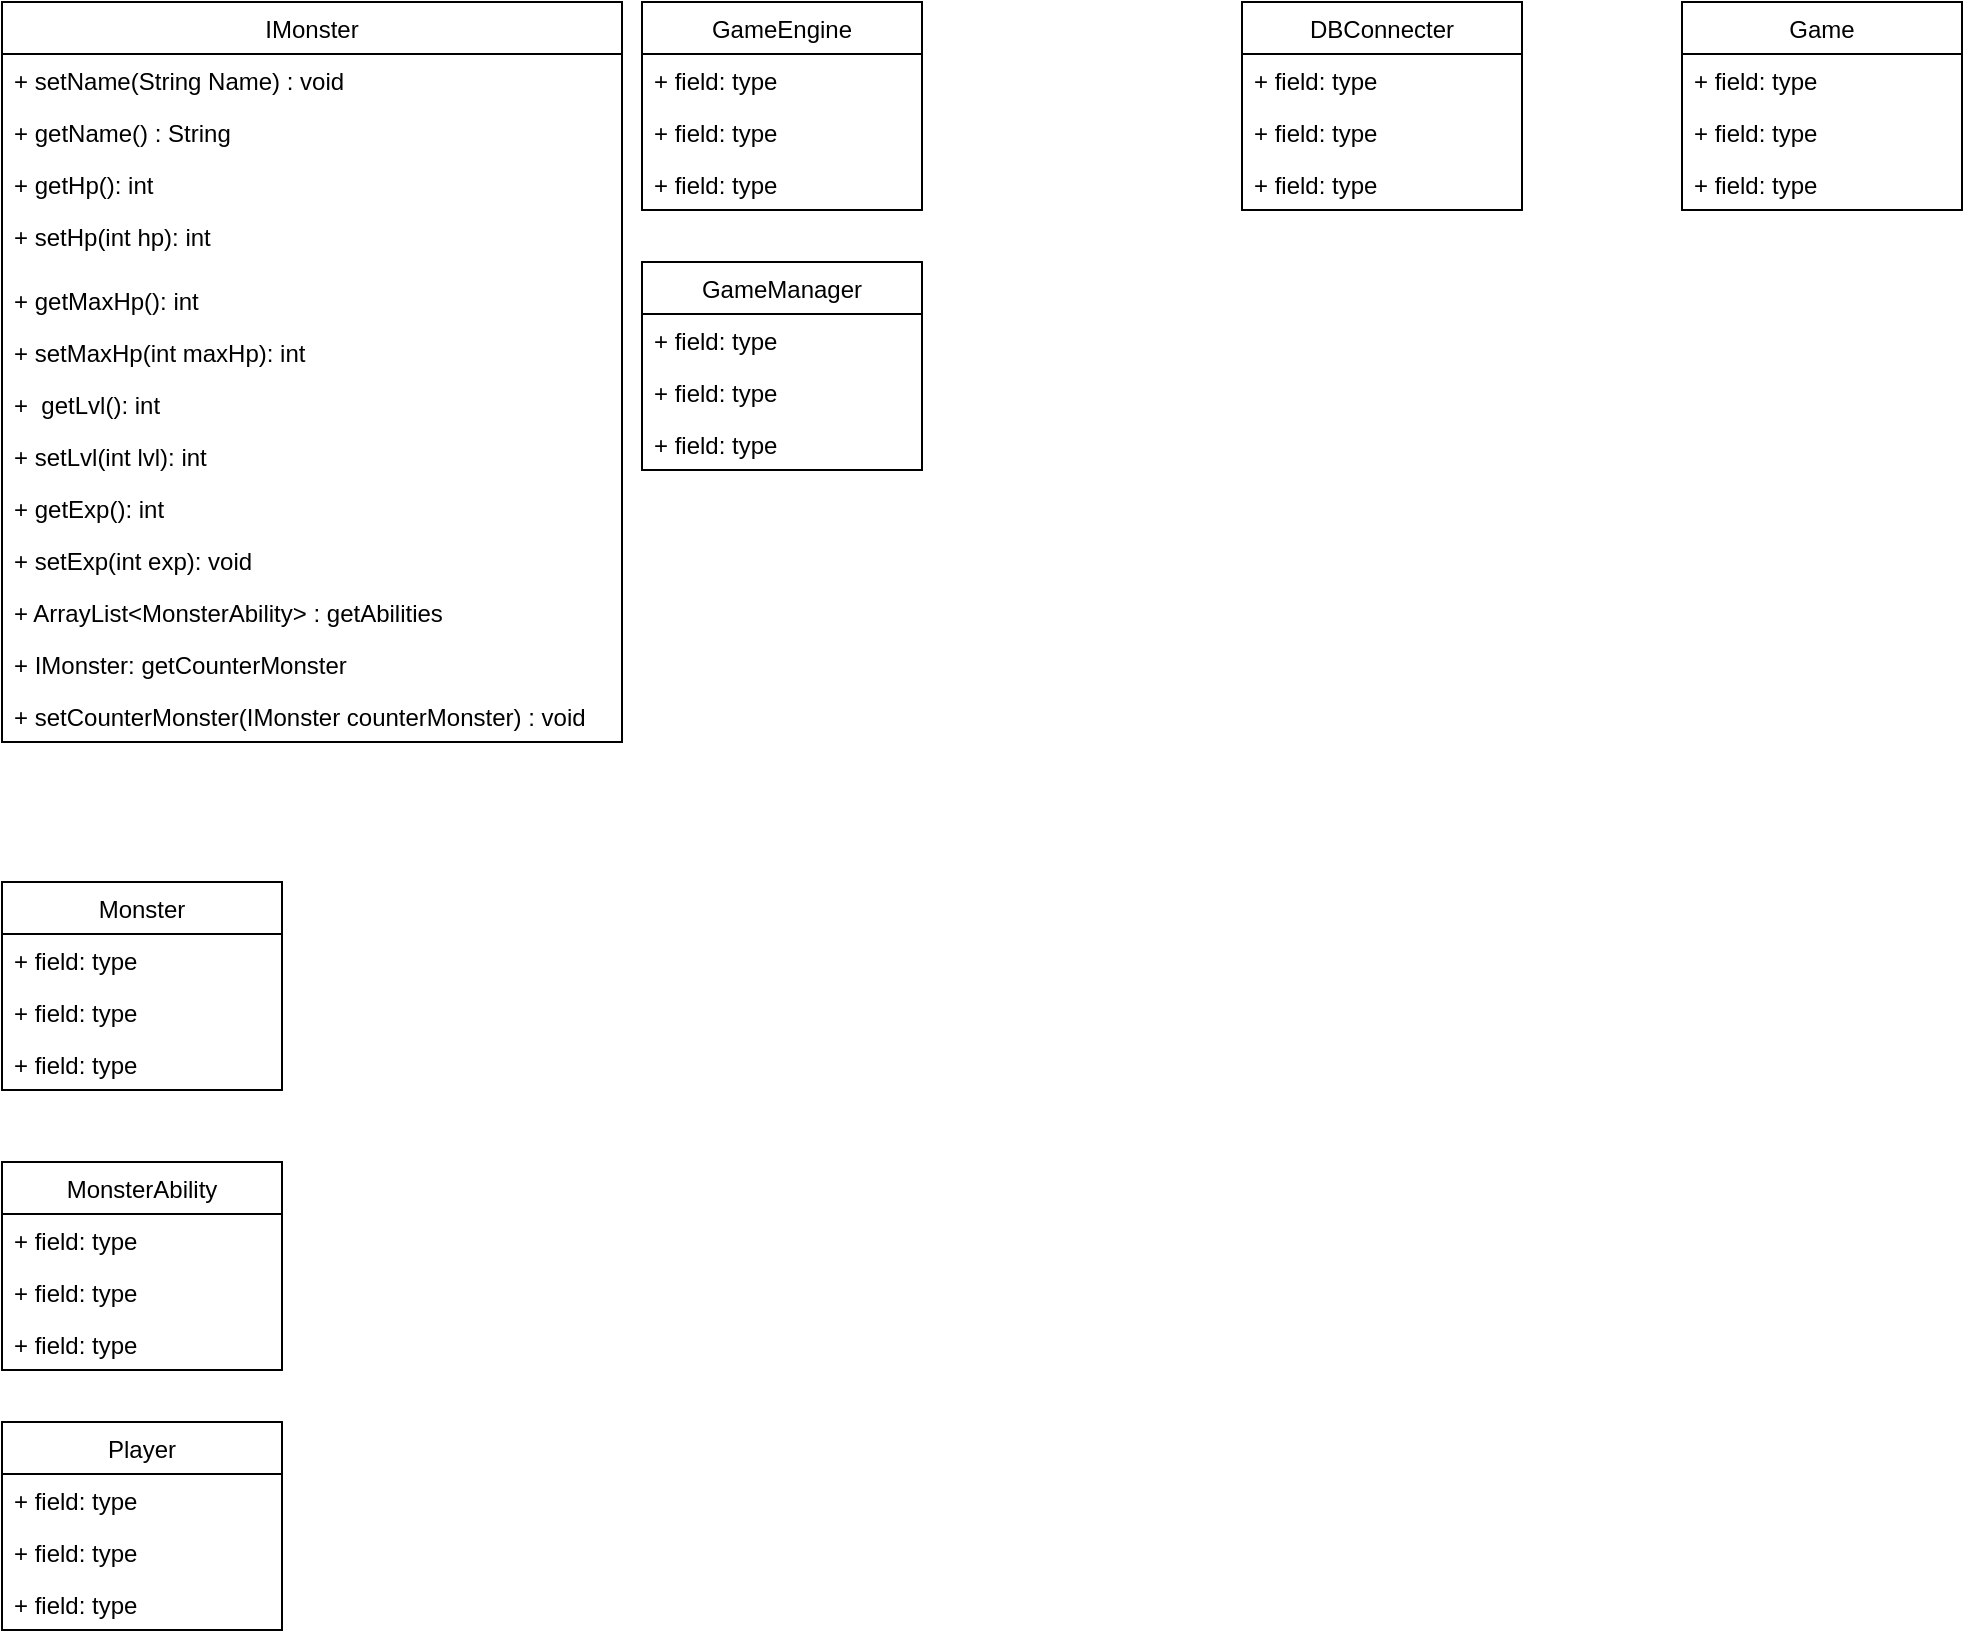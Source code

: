 <mxfile version="14.4.9" type="github"><diagram name="Page-1" id="e7e014a7-5840-1c2e-5031-d8a46d1fe8dd"><mxGraphModel dx="1381" dy="795" grid="1" gridSize="10" guides="1" tooltips="1" connect="1" arrows="1" fold="1" page="1" pageScale="1" pageWidth="1169" pageHeight="826" background="#ffffff" math="0" shadow="0"><root><mxCell id="0"/><mxCell id="1" parent="0"/><mxCell id="jyReau7GqIy-8ammTbzi-41" value="Monster" style="swimlane;fontStyle=0;childLayout=stackLayout;horizontal=1;startSize=26;fillColor=none;horizontalStack=0;resizeParent=1;resizeParentMax=0;resizeLast=0;collapsible=1;marginBottom=0;" parent="1" vertex="1"><mxGeometry x="80" y="480" width="140" height="104" as="geometry"/></mxCell><mxCell id="jyReau7GqIy-8ammTbzi-42" value="+ field: type" style="text;strokeColor=none;fillColor=none;align=left;verticalAlign=top;spacingLeft=4;spacingRight=4;overflow=hidden;rotatable=0;points=[[0,0.5],[1,0.5]];portConstraint=eastwest;" parent="jyReau7GqIy-8ammTbzi-41" vertex="1"><mxGeometry y="26" width="140" height="26" as="geometry"/></mxCell><mxCell id="jyReau7GqIy-8ammTbzi-43" value="+ field: type" style="text;strokeColor=none;fillColor=none;align=left;verticalAlign=top;spacingLeft=4;spacingRight=4;overflow=hidden;rotatable=0;points=[[0,0.5],[1,0.5]];portConstraint=eastwest;" parent="jyReau7GqIy-8ammTbzi-41" vertex="1"><mxGeometry y="52" width="140" height="26" as="geometry"/></mxCell><mxCell id="jyReau7GqIy-8ammTbzi-44" value="+ field: type" style="text;strokeColor=none;fillColor=none;align=left;verticalAlign=top;spacingLeft=4;spacingRight=4;overflow=hidden;rotatable=0;points=[[0,0.5],[1,0.5]];portConstraint=eastwest;" parent="jyReau7GqIy-8ammTbzi-41" vertex="1"><mxGeometry y="78" width="140" height="26" as="geometry"/></mxCell><mxCell id="jyReau7GqIy-8ammTbzi-45" value="IMonster" style="swimlane;fontStyle=0;childLayout=stackLayout;horizontal=1;startSize=26;fillColor=none;horizontalStack=0;resizeParent=1;resizeParentMax=0;resizeLast=0;collapsible=1;marginBottom=0;" parent="1" vertex="1"><mxGeometry x="80" y="40" width="310" height="370" as="geometry"/></mxCell><mxCell id="jyReau7GqIy-8ammTbzi-46" value="+ setName(String Name) : void" style="text;strokeColor=none;fillColor=none;align=left;verticalAlign=top;spacingLeft=4;spacingRight=4;overflow=hidden;rotatable=0;points=[[0,0.5],[1,0.5]];portConstraint=eastwest;" parent="jyReau7GqIy-8ammTbzi-45" vertex="1"><mxGeometry y="26" width="310" height="26" as="geometry"/></mxCell><mxCell id="jyReau7GqIy-8ammTbzi-47" value="+ getName() : String" style="text;strokeColor=none;fillColor=none;align=left;verticalAlign=top;spacingLeft=4;spacingRight=4;overflow=hidden;rotatable=0;points=[[0,0.5],[1,0.5]];portConstraint=eastwest;" parent="jyReau7GqIy-8ammTbzi-45" vertex="1"><mxGeometry y="52" width="310" height="26" as="geometry"/></mxCell><mxCell id="jyReau7GqIy-8ammTbzi-48" value="+ getHp(): int" style="text;strokeColor=none;fillColor=none;align=left;verticalAlign=top;spacingLeft=4;spacingRight=4;overflow=hidden;rotatable=0;points=[[0,0.5],[1,0.5]];portConstraint=eastwest;" parent="jyReau7GqIy-8ammTbzi-45" vertex="1"><mxGeometry y="78" width="310" height="26" as="geometry"/></mxCell><mxCell id="jyReau7GqIy-8ammTbzi-77" value="+ setHp(int hp): int" style="text;strokeColor=none;fillColor=none;align=left;verticalAlign=top;spacingLeft=4;spacingRight=4;overflow=hidden;rotatable=0;points=[[0,0.5],[1,0.5]];portConstraint=eastwest;" parent="jyReau7GqIy-8ammTbzi-45" vertex="1"><mxGeometry y="104" width="310" height="32" as="geometry"/></mxCell><mxCell id="jyReau7GqIy-8ammTbzi-78" value="+ getMaxHp(): int" style="text;strokeColor=none;fillColor=none;align=left;verticalAlign=top;spacingLeft=4;spacingRight=4;overflow=hidden;rotatable=0;points=[[0,0.5],[1,0.5]];portConstraint=eastwest;" parent="jyReau7GqIy-8ammTbzi-45" vertex="1"><mxGeometry y="136" width="310" height="26" as="geometry"/></mxCell><mxCell id="jyReau7GqIy-8ammTbzi-79" value="+ setMaxHp(int maxHp): int " style="text;strokeColor=none;fillColor=none;align=left;verticalAlign=top;spacingLeft=4;spacingRight=4;overflow=hidden;rotatable=0;points=[[0,0.5],[1,0.5]];portConstraint=eastwest;" parent="jyReau7GqIy-8ammTbzi-45" vertex="1"><mxGeometry y="162" width="310" height="26" as="geometry"/></mxCell><mxCell id="jyReau7GqIy-8ammTbzi-80" value="+  getLvl(): int" style="text;strokeColor=none;fillColor=none;align=left;verticalAlign=top;spacingLeft=4;spacingRight=4;overflow=hidden;rotatable=0;points=[[0,0.5],[1,0.5]];portConstraint=eastwest;" parent="jyReau7GqIy-8ammTbzi-45" vertex="1"><mxGeometry y="188" width="310" height="26" as="geometry"/></mxCell><mxCell id="jyReau7GqIy-8ammTbzi-81" value="+ setLvl(int lvl): int" style="text;strokeColor=none;fillColor=none;align=left;verticalAlign=top;spacingLeft=4;spacingRight=4;overflow=hidden;rotatable=0;points=[[0,0.5],[1,0.5]];portConstraint=eastwest;" parent="jyReau7GqIy-8ammTbzi-45" vertex="1"><mxGeometry y="214" width="310" height="26" as="geometry"/></mxCell><mxCell id="jyReau7GqIy-8ammTbzi-82" value="+ getExp(): int" style="text;strokeColor=none;fillColor=none;align=left;verticalAlign=top;spacingLeft=4;spacingRight=4;overflow=hidden;rotatable=0;points=[[0,0.5],[1,0.5]];portConstraint=eastwest;" parent="jyReau7GqIy-8ammTbzi-45" vertex="1"><mxGeometry y="240" width="310" height="26" as="geometry"/></mxCell><mxCell id="jyReau7GqIy-8ammTbzi-83" value="+ setExp(int exp): void" style="text;strokeColor=none;fillColor=none;align=left;verticalAlign=top;spacingLeft=4;spacingRight=4;overflow=hidden;rotatable=0;points=[[0,0.5],[1,0.5]];portConstraint=eastwest;" parent="jyReau7GqIy-8ammTbzi-45" vertex="1"><mxGeometry y="266" width="310" height="26" as="geometry"/></mxCell><mxCell id="jyReau7GqIy-8ammTbzi-84" value="+ ArrayList&lt;MonsterAbility&gt; : getAbilities" style="text;strokeColor=none;fillColor=none;align=left;verticalAlign=top;spacingLeft=4;spacingRight=4;overflow=hidden;rotatable=0;points=[[0,0.5],[1,0.5]];portConstraint=eastwest;" parent="jyReau7GqIy-8ammTbzi-45" vertex="1"><mxGeometry y="292" width="310" height="26" as="geometry"/></mxCell><mxCell id="jyReau7GqIy-8ammTbzi-85" value="+ IMonster: getCounterMonster" style="text;strokeColor=none;fillColor=none;align=left;verticalAlign=top;spacingLeft=4;spacingRight=4;overflow=hidden;rotatable=0;points=[[0,0.5],[1,0.5]];portConstraint=eastwest;" parent="jyReau7GqIy-8ammTbzi-45" vertex="1"><mxGeometry y="318" width="310" height="26" as="geometry"/></mxCell><mxCell id="jyReau7GqIy-8ammTbzi-86" value="+ setCounterMonster(IMonster counterMonster) : void" style="text;strokeColor=none;fillColor=none;align=left;verticalAlign=top;spacingLeft=4;spacingRight=4;overflow=hidden;rotatable=0;points=[[0,0.5],[1,0.5]];portConstraint=eastwest;" parent="jyReau7GqIy-8ammTbzi-45" vertex="1"><mxGeometry y="344" width="310" height="26" as="geometry"/></mxCell><mxCell id="jyReau7GqIy-8ammTbzi-49" value="MonsterAbility" style="swimlane;fontStyle=0;childLayout=stackLayout;horizontal=1;startSize=26;fillColor=none;horizontalStack=0;resizeParent=1;resizeParentMax=0;resizeLast=0;collapsible=1;marginBottom=0;" parent="1" vertex="1"><mxGeometry x="80" y="620" width="140" height="104" as="geometry"/></mxCell><mxCell id="jyReau7GqIy-8ammTbzi-50" value="+ field: type" style="text;strokeColor=none;fillColor=none;align=left;verticalAlign=top;spacingLeft=4;spacingRight=4;overflow=hidden;rotatable=0;points=[[0,0.5],[1,0.5]];portConstraint=eastwest;" parent="jyReau7GqIy-8ammTbzi-49" vertex="1"><mxGeometry y="26" width="140" height="26" as="geometry"/></mxCell><mxCell id="jyReau7GqIy-8ammTbzi-51" value="+ field: type" style="text;strokeColor=none;fillColor=none;align=left;verticalAlign=top;spacingLeft=4;spacingRight=4;overflow=hidden;rotatable=0;points=[[0,0.5],[1,0.5]];portConstraint=eastwest;" parent="jyReau7GqIy-8ammTbzi-49" vertex="1"><mxGeometry y="52" width="140" height="26" as="geometry"/></mxCell><mxCell id="jyReau7GqIy-8ammTbzi-52" value="+ field: type" style="text;strokeColor=none;fillColor=none;align=left;verticalAlign=top;spacingLeft=4;spacingRight=4;overflow=hidden;rotatable=0;points=[[0,0.5],[1,0.5]];portConstraint=eastwest;" parent="jyReau7GqIy-8ammTbzi-49" vertex="1"><mxGeometry y="78" width="140" height="26" as="geometry"/></mxCell><mxCell id="jyReau7GqIy-8ammTbzi-53" value="Player" style="swimlane;fontStyle=0;childLayout=stackLayout;horizontal=1;startSize=26;fillColor=none;horizontalStack=0;resizeParent=1;resizeParentMax=0;resizeLast=0;collapsible=1;marginBottom=0;" parent="1" vertex="1"><mxGeometry x="80" y="750" width="140" height="104" as="geometry"/></mxCell><mxCell id="jyReau7GqIy-8ammTbzi-54" value="+ field: type" style="text;strokeColor=none;fillColor=none;align=left;verticalAlign=top;spacingLeft=4;spacingRight=4;overflow=hidden;rotatable=0;points=[[0,0.5],[1,0.5]];portConstraint=eastwest;" parent="jyReau7GqIy-8ammTbzi-53" vertex="1"><mxGeometry y="26" width="140" height="26" as="geometry"/></mxCell><mxCell id="jyReau7GqIy-8ammTbzi-55" value="+ field: type" style="text;strokeColor=none;fillColor=none;align=left;verticalAlign=top;spacingLeft=4;spacingRight=4;overflow=hidden;rotatable=0;points=[[0,0.5],[1,0.5]];portConstraint=eastwest;" parent="jyReau7GqIy-8ammTbzi-53" vertex="1"><mxGeometry y="52" width="140" height="26" as="geometry"/></mxCell><mxCell id="jyReau7GqIy-8ammTbzi-56" value="+ field: type" style="text;strokeColor=none;fillColor=none;align=left;verticalAlign=top;spacingLeft=4;spacingRight=4;overflow=hidden;rotatable=0;points=[[0,0.5],[1,0.5]];portConstraint=eastwest;" parent="jyReau7GqIy-8ammTbzi-53" vertex="1"><mxGeometry y="78" width="140" height="26" as="geometry"/></mxCell><mxCell id="jyReau7GqIy-8ammTbzi-61" value="GameEngine" style="swimlane;fontStyle=0;childLayout=stackLayout;horizontal=1;startSize=26;fillColor=none;horizontalStack=0;resizeParent=1;resizeParentMax=0;resizeLast=0;collapsible=1;marginBottom=0;" parent="1" vertex="1"><mxGeometry x="400" y="40" width="140" height="104" as="geometry"/></mxCell><mxCell id="jyReau7GqIy-8ammTbzi-62" value="+ field: type" style="text;strokeColor=none;fillColor=none;align=left;verticalAlign=top;spacingLeft=4;spacingRight=4;overflow=hidden;rotatable=0;points=[[0,0.5],[1,0.5]];portConstraint=eastwest;" parent="jyReau7GqIy-8ammTbzi-61" vertex="1"><mxGeometry y="26" width="140" height="26" as="geometry"/></mxCell><mxCell id="jyReau7GqIy-8ammTbzi-63" value="+ field: type" style="text;strokeColor=none;fillColor=none;align=left;verticalAlign=top;spacingLeft=4;spacingRight=4;overflow=hidden;rotatable=0;points=[[0,0.5],[1,0.5]];portConstraint=eastwest;" parent="jyReau7GqIy-8ammTbzi-61" vertex="1"><mxGeometry y="52" width="140" height="26" as="geometry"/></mxCell><mxCell id="jyReau7GqIy-8ammTbzi-64" value="+ field: type" style="text;strokeColor=none;fillColor=none;align=left;verticalAlign=top;spacingLeft=4;spacingRight=4;overflow=hidden;rotatable=0;points=[[0,0.5],[1,0.5]];portConstraint=eastwest;" parent="jyReau7GqIy-8ammTbzi-61" vertex="1"><mxGeometry y="78" width="140" height="26" as="geometry"/></mxCell><mxCell id="jyReau7GqIy-8ammTbzi-65" value="GameManager" style="swimlane;fontStyle=0;childLayout=stackLayout;horizontal=1;startSize=26;fillColor=none;horizontalStack=0;resizeParent=1;resizeParentMax=0;resizeLast=0;collapsible=1;marginBottom=0;" parent="1" vertex="1"><mxGeometry x="400" y="170" width="140" height="104" as="geometry"/></mxCell><mxCell id="jyReau7GqIy-8ammTbzi-66" value="+ field: type" style="text;strokeColor=none;fillColor=none;align=left;verticalAlign=top;spacingLeft=4;spacingRight=4;overflow=hidden;rotatable=0;points=[[0,0.5],[1,0.5]];portConstraint=eastwest;" parent="jyReau7GqIy-8ammTbzi-65" vertex="1"><mxGeometry y="26" width="140" height="26" as="geometry"/></mxCell><mxCell id="jyReau7GqIy-8ammTbzi-67" value="+ field: type" style="text;strokeColor=none;fillColor=none;align=left;verticalAlign=top;spacingLeft=4;spacingRight=4;overflow=hidden;rotatable=0;points=[[0,0.5],[1,0.5]];portConstraint=eastwest;" parent="jyReau7GqIy-8ammTbzi-65" vertex="1"><mxGeometry y="52" width="140" height="26" as="geometry"/></mxCell><mxCell id="jyReau7GqIy-8ammTbzi-68" value="+ field: type" style="text;strokeColor=none;fillColor=none;align=left;verticalAlign=top;spacingLeft=4;spacingRight=4;overflow=hidden;rotatable=0;points=[[0,0.5],[1,0.5]];portConstraint=eastwest;" parent="jyReau7GqIy-8ammTbzi-65" vertex="1"><mxGeometry y="78" width="140" height="26" as="geometry"/></mxCell><mxCell id="jyReau7GqIy-8ammTbzi-69" value="DBConnecter" style="swimlane;fontStyle=0;childLayout=stackLayout;horizontal=1;startSize=26;fillColor=none;horizontalStack=0;resizeParent=1;resizeParentMax=0;resizeLast=0;collapsible=1;marginBottom=0;" parent="1" vertex="1"><mxGeometry x="700" y="40" width="140" height="104" as="geometry"/></mxCell><mxCell id="jyReau7GqIy-8ammTbzi-70" value="+ field: type" style="text;strokeColor=none;fillColor=none;align=left;verticalAlign=top;spacingLeft=4;spacingRight=4;overflow=hidden;rotatable=0;points=[[0,0.5],[1,0.5]];portConstraint=eastwest;" parent="jyReau7GqIy-8ammTbzi-69" vertex="1"><mxGeometry y="26" width="140" height="26" as="geometry"/></mxCell><mxCell id="jyReau7GqIy-8ammTbzi-71" value="+ field: type" style="text;strokeColor=none;fillColor=none;align=left;verticalAlign=top;spacingLeft=4;spacingRight=4;overflow=hidden;rotatable=0;points=[[0,0.5],[1,0.5]];portConstraint=eastwest;" parent="jyReau7GqIy-8ammTbzi-69" vertex="1"><mxGeometry y="52" width="140" height="26" as="geometry"/></mxCell><mxCell id="jyReau7GqIy-8ammTbzi-72" value="+ field: type" style="text;strokeColor=none;fillColor=none;align=left;verticalAlign=top;spacingLeft=4;spacingRight=4;overflow=hidden;rotatable=0;points=[[0,0.5],[1,0.5]];portConstraint=eastwest;" parent="jyReau7GqIy-8ammTbzi-69" vertex="1"><mxGeometry y="78" width="140" height="26" as="geometry"/></mxCell><mxCell id="jyReau7GqIy-8ammTbzi-73" value="Game" style="swimlane;fontStyle=0;childLayout=stackLayout;horizontal=1;startSize=26;fillColor=none;horizontalStack=0;resizeParent=1;resizeParentMax=0;resizeLast=0;collapsible=1;marginBottom=0;" parent="1" vertex="1"><mxGeometry x="920" y="40" width="140" height="104" as="geometry"/></mxCell><mxCell id="jyReau7GqIy-8ammTbzi-74" value="+ field: type" style="text;strokeColor=none;fillColor=none;align=left;verticalAlign=top;spacingLeft=4;spacingRight=4;overflow=hidden;rotatable=0;points=[[0,0.5],[1,0.5]];portConstraint=eastwest;" parent="jyReau7GqIy-8ammTbzi-73" vertex="1"><mxGeometry y="26" width="140" height="26" as="geometry"/></mxCell><mxCell id="jyReau7GqIy-8ammTbzi-75" value="+ field: type" style="text;strokeColor=none;fillColor=none;align=left;verticalAlign=top;spacingLeft=4;spacingRight=4;overflow=hidden;rotatable=0;points=[[0,0.5],[1,0.5]];portConstraint=eastwest;" parent="jyReau7GqIy-8ammTbzi-73" vertex="1"><mxGeometry y="52" width="140" height="26" as="geometry"/></mxCell><mxCell id="jyReau7GqIy-8ammTbzi-76" value="+ field: type" style="text;strokeColor=none;fillColor=none;align=left;verticalAlign=top;spacingLeft=4;spacingRight=4;overflow=hidden;rotatable=0;points=[[0,0.5],[1,0.5]];portConstraint=eastwest;" parent="jyReau7GqIy-8ammTbzi-73" vertex="1"><mxGeometry y="78" width="140" height="26" as="geometry"/></mxCell></root></mxGraphModel></diagram></mxfile>